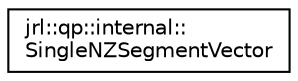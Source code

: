 digraph "Graphical Class Hierarchy"
{
 // LATEX_PDF_SIZE
  edge [fontname="Helvetica",fontsize="10",labelfontname="Helvetica",labelfontsize="10"];
  node [fontname="Helvetica",fontsize="10",shape=record];
  rankdir="LR";
  Node0 [label="jrl::qp::internal::\lSingleNZSegmentVector",height=0.2,width=0.4,color="black", fillcolor="white", style="filled",URL="$classjrl_1_1qp_1_1internal_1_1SingleNZSegmentVector.html",tooltip=" "];
}
